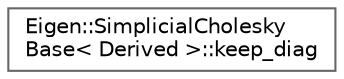digraph "Graphical Class Hierarchy"
{
 // LATEX_PDF_SIZE
  bgcolor="transparent";
  edge [fontname=Helvetica,fontsize=10,labelfontname=Helvetica,labelfontsize=10];
  node [fontname=Helvetica,fontsize=10,shape=box,height=0.2,width=0.4];
  rankdir="LR";
  Node0 [id="Node000000",label="Eigen::SimplicialCholesky\lBase\< Derived \>::keep_diag",height=0.2,width=0.4,color="grey40", fillcolor="white", style="filled",URL="$structEigen_1_1SimplicialCholeskyBase_1_1keep__diag.html",tooltip=" "];
}
